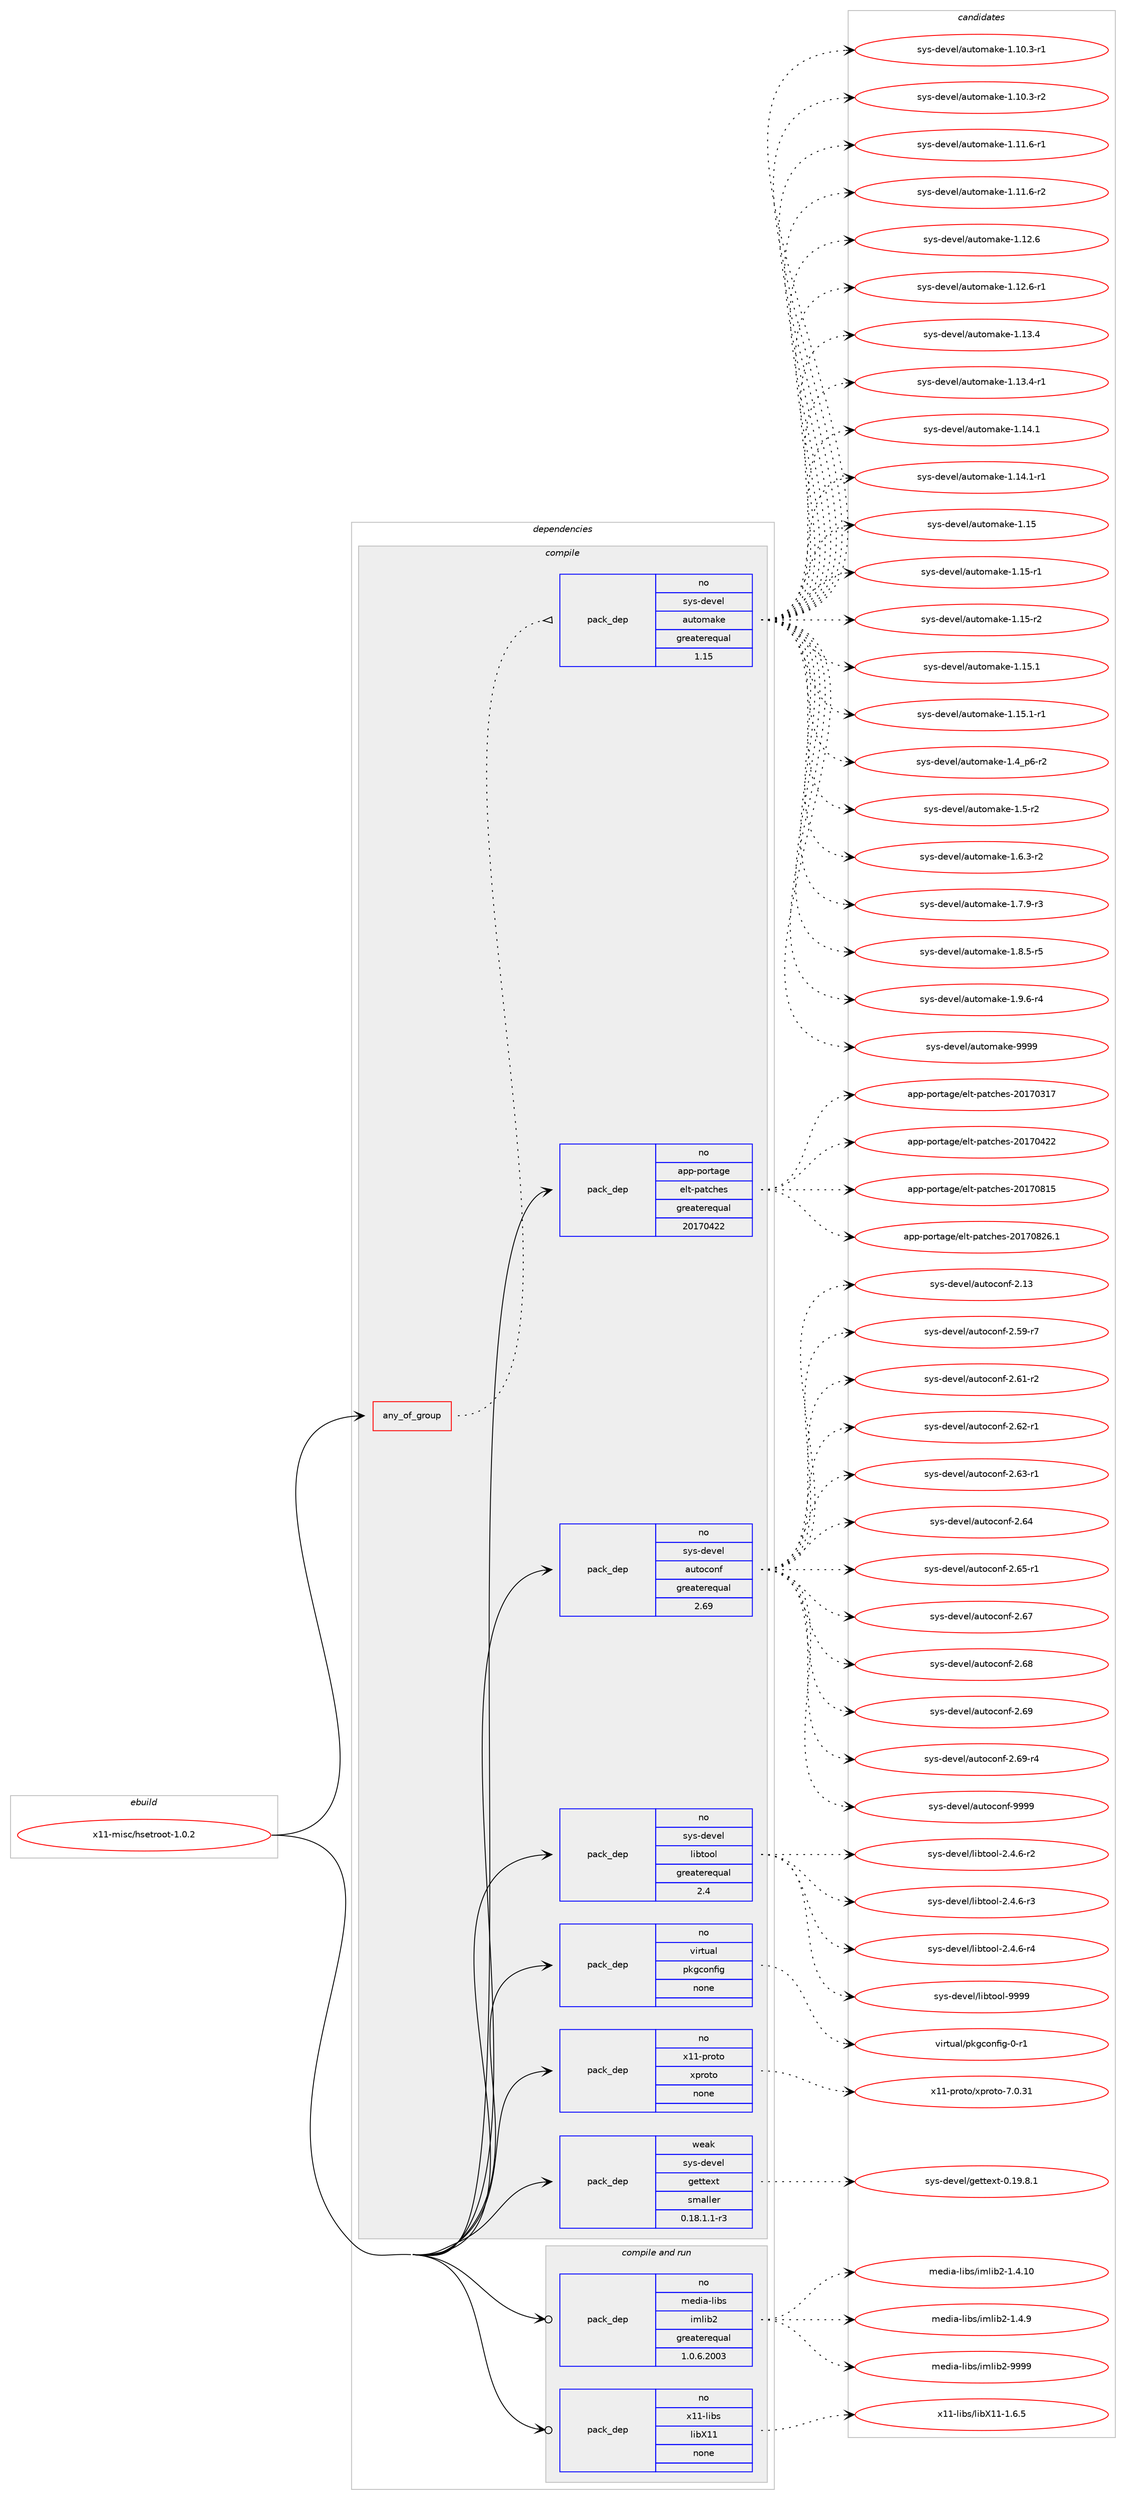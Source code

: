 digraph prolog {

# *************
# Graph options
# *************

newrank=true;
concentrate=true;
compound=true;
graph [rankdir=LR,fontname=Helvetica,fontsize=10,ranksep=1.5];#, ranksep=2.5, nodesep=0.2];
edge  [arrowhead=vee];
node  [fontname=Helvetica,fontsize=10];

# **********
# The ebuild
# **********

subgraph cluster_leftcol {
color=gray;
rank=same;
label=<<i>ebuild</i>>;
id [label="x11-misc/hsetroot-1.0.2", color=red, width=4, href="../x11-misc/hsetroot-1.0.2.svg"];
}

# ****************
# The dependencies
# ****************

subgraph cluster_midcol {
color=gray;
label=<<i>dependencies</i>>;
subgraph cluster_compile {
fillcolor="#eeeeee";
style=filled;
label=<<i>compile</i>>;
subgraph any9457 {
dependency522362 [label=<<TABLE BORDER="0" CELLBORDER="1" CELLSPACING="0" CELLPADDING="4"><TR><TD CELLPADDING="10">any_of_group</TD></TR></TABLE>>, shape=none, color=red];subgraph pack389472 {
dependency522363 [label=<<TABLE BORDER="0" CELLBORDER="1" CELLSPACING="0" CELLPADDING="4" WIDTH="220"><TR><TD ROWSPAN="6" CELLPADDING="30">pack_dep</TD></TR><TR><TD WIDTH="110">no</TD></TR><TR><TD>sys-devel</TD></TR><TR><TD>automake</TD></TR><TR><TD>greaterequal</TD></TR><TR><TD>1.15</TD></TR></TABLE>>, shape=none, color=blue];
}
dependency522362:e -> dependency522363:w [weight=20,style="dotted",arrowhead="oinv"];
}
id:e -> dependency522362:w [weight=20,style="solid",arrowhead="vee"];
subgraph pack389473 {
dependency522364 [label=<<TABLE BORDER="0" CELLBORDER="1" CELLSPACING="0" CELLPADDING="4" WIDTH="220"><TR><TD ROWSPAN="6" CELLPADDING="30">pack_dep</TD></TR><TR><TD WIDTH="110">no</TD></TR><TR><TD>app-portage</TD></TR><TR><TD>elt-patches</TD></TR><TR><TD>greaterequal</TD></TR><TR><TD>20170422</TD></TR></TABLE>>, shape=none, color=blue];
}
id:e -> dependency522364:w [weight=20,style="solid",arrowhead="vee"];
subgraph pack389474 {
dependency522365 [label=<<TABLE BORDER="0" CELLBORDER="1" CELLSPACING="0" CELLPADDING="4" WIDTH="220"><TR><TD ROWSPAN="6" CELLPADDING="30">pack_dep</TD></TR><TR><TD WIDTH="110">no</TD></TR><TR><TD>sys-devel</TD></TR><TR><TD>autoconf</TD></TR><TR><TD>greaterequal</TD></TR><TR><TD>2.69</TD></TR></TABLE>>, shape=none, color=blue];
}
id:e -> dependency522365:w [weight=20,style="solid",arrowhead="vee"];
subgraph pack389475 {
dependency522366 [label=<<TABLE BORDER="0" CELLBORDER="1" CELLSPACING="0" CELLPADDING="4" WIDTH="220"><TR><TD ROWSPAN="6" CELLPADDING="30">pack_dep</TD></TR><TR><TD WIDTH="110">no</TD></TR><TR><TD>sys-devel</TD></TR><TR><TD>libtool</TD></TR><TR><TD>greaterequal</TD></TR><TR><TD>2.4</TD></TR></TABLE>>, shape=none, color=blue];
}
id:e -> dependency522366:w [weight=20,style="solid",arrowhead="vee"];
subgraph pack389476 {
dependency522367 [label=<<TABLE BORDER="0" CELLBORDER="1" CELLSPACING="0" CELLPADDING="4" WIDTH="220"><TR><TD ROWSPAN="6" CELLPADDING="30">pack_dep</TD></TR><TR><TD WIDTH="110">no</TD></TR><TR><TD>virtual</TD></TR><TR><TD>pkgconfig</TD></TR><TR><TD>none</TD></TR><TR><TD></TD></TR></TABLE>>, shape=none, color=blue];
}
id:e -> dependency522367:w [weight=20,style="solid",arrowhead="vee"];
subgraph pack389477 {
dependency522368 [label=<<TABLE BORDER="0" CELLBORDER="1" CELLSPACING="0" CELLPADDING="4" WIDTH="220"><TR><TD ROWSPAN="6" CELLPADDING="30">pack_dep</TD></TR><TR><TD WIDTH="110">no</TD></TR><TR><TD>x11-proto</TD></TR><TR><TD>xproto</TD></TR><TR><TD>none</TD></TR><TR><TD></TD></TR></TABLE>>, shape=none, color=blue];
}
id:e -> dependency522368:w [weight=20,style="solid",arrowhead="vee"];
subgraph pack389478 {
dependency522369 [label=<<TABLE BORDER="0" CELLBORDER="1" CELLSPACING="0" CELLPADDING="4" WIDTH="220"><TR><TD ROWSPAN="6" CELLPADDING="30">pack_dep</TD></TR><TR><TD WIDTH="110">weak</TD></TR><TR><TD>sys-devel</TD></TR><TR><TD>gettext</TD></TR><TR><TD>smaller</TD></TR><TR><TD>0.18.1.1-r3</TD></TR></TABLE>>, shape=none, color=blue];
}
id:e -> dependency522369:w [weight=20,style="solid",arrowhead="vee"];
}
subgraph cluster_compileandrun {
fillcolor="#eeeeee";
style=filled;
label=<<i>compile and run</i>>;
subgraph pack389479 {
dependency522370 [label=<<TABLE BORDER="0" CELLBORDER="1" CELLSPACING="0" CELLPADDING="4" WIDTH="220"><TR><TD ROWSPAN="6" CELLPADDING="30">pack_dep</TD></TR><TR><TD WIDTH="110">no</TD></TR><TR><TD>media-libs</TD></TR><TR><TD>imlib2</TD></TR><TR><TD>greaterequal</TD></TR><TR><TD>1.0.6.2003</TD></TR></TABLE>>, shape=none, color=blue];
}
id:e -> dependency522370:w [weight=20,style="solid",arrowhead="odotvee"];
subgraph pack389480 {
dependency522371 [label=<<TABLE BORDER="0" CELLBORDER="1" CELLSPACING="0" CELLPADDING="4" WIDTH="220"><TR><TD ROWSPAN="6" CELLPADDING="30">pack_dep</TD></TR><TR><TD WIDTH="110">no</TD></TR><TR><TD>x11-libs</TD></TR><TR><TD>libX11</TD></TR><TR><TD>none</TD></TR><TR><TD></TD></TR></TABLE>>, shape=none, color=blue];
}
id:e -> dependency522371:w [weight=20,style="solid",arrowhead="odotvee"];
}
subgraph cluster_run {
fillcolor="#eeeeee";
style=filled;
label=<<i>run</i>>;
}
}

# **************
# The candidates
# **************

subgraph cluster_choices {
rank=same;
color=gray;
label=<<i>candidates</i>>;

subgraph choice389472 {
color=black;
nodesep=1;
choice11512111545100101118101108479711711611110997107101454946494846514511449 [label="sys-devel/automake-1.10.3-r1", color=red, width=4,href="../sys-devel/automake-1.10.3-r1.svg"];
choice11512111545100101118101108479711711611110997107101454946494846514511450 [label="sys-devel/automake-1.10.3-r2", color=red, width=4,href="../sys-devel/automake-1.10.3-r2.svg"];
choice11512111545100101118101108479711711611110997107101454946494946544511449 [label="sys-devel/automake-1.11.6-r1", color=red, width=4,href="../sys-devel/automake-1.11.6-r1.svg"];
choice11512111545100101118101108479711711611110997107101454946494946544511450 [label="sys-devel/automake-1.11.6-r2", color=red, width=4,href="../sys-devel/automake-1.11.6-r2.svg"];
choice1151211154510010111810110847971171161111099710710145494649504654 [label="sys-devel/automake-1.12.6", color=red, width=4,href="../sys-devel/automake-1.12.6.svg"];
choice11512111545100101118101108479711711611110997107101454946495046544511449 [label="sys-devel/automake-1.12.6-r1", color=red, width=4,href="../sys-devel/automake-1.12.6-r1.svg"];
choice1151211154510010111810110847971171161111099710710145494649514652 [label="sys-devel/automake-1.13.4", color=red, width=4,href="../sys-devel/automake-1.13.4.svg"];
choice11512111545100101118101108479711711611110997107101454946495146524511449 [label="sys-devel/automake-1.13.4-r1", color=red, width=4,href="../sys-devel/automake-1.13.4-r1.svg"];
choice1151211154510010111810110847971171161111099710710145494649524649 [label="sys-devel/automake-1.14.1", color=red, width=4,href="../sys-devel/automake-1.14.1.svg"];
choice11512111545100101118101108479711711611110997107101454946495246494511449 [label="sys-devel/automake-1.14.1-r1", color=red, width=4,href="../sys-devel/automake-1.14.1-r1.svg"];
choice115121115451001011181011084797117116111109971071014549464953 [label="sys-devel/automake-1.15", color=red, width=4,href="../sys-devel/automake-1.15.svg"];
choice1151211154510010111810110847971171161111099710710145494649534511449 [label="sys-devel/automake-1.15-r1", color=red, width=4,href="../sys-devel/automake-1.15-r1.svg"];
choice1151211154510010111810110847971171161111099710710145494649534511450 [label="sys-devel/automake-1.15-r2", color=red, width=4,href="../sys-devel/automake-1.15-r2.svg"];
choice1151211154510010111810110847971171161111099710710145494649534649 [label="sys-devel/automake-1.15.1", color=red, width=4,href="../sys-devel/automake-1.15.1.svg"];
choice11512111545100101118101108479711711611110997107101454946495346494511449 [label="sys-devel/automake-1.15.1-r1", color=red, width=4,href="../sys-devel/automake-1.15.1-r1.svg"];
choice115121115451001011181011084797117116111109971071014549465295112544511450 [label="sys-devel/automake-1.4_p6-r2", color=red, width=4,href="../sys-devel/automake-1.4_p6-r2.svg"];
choice11512111545100101118101108479711711611110997107101454946534511450 [label="sys-devel/automake-1.5-r2", color=red, width=4,href="../sys-devel/automake-1.5-r2.svg"];
choice115121115451001011181011084797117116111109971071014549465446514511450 [label="sys-devel/automake-1.6.3-r2", color=red, width=4,href="../sys-devel/automake-1.6.3-r2.svg"];
choice115121115451001011181011084797117116111109971071014549465546574511451 [label="sys-devel/automake-1.7.9-r3", color=red, width=4,href="../sys-devel/automake-1.7.9-r3.svg"];
choice115121115451001011181011084797117116111109971071014549465646534511453 [label="sys-devel/automake-1.8.5-r5", color=red, width=4,href="../sys-devel/automake-1.8.5-r5.svg"];
choice115121115451001011181011084797117116111109971071014549465746544511452 [label="sys-devel/automake-1.9.6-r4", color=red, width=4,href="../sys-devel/automake-1.9.6-r4.svg"];
choice115121115451001011181011084797117116111109971071014557575757 [label="sys-devel/automake-9999", color=red, width=4,href="../sys-devel/automake-9999.svg"];
dependency522363:e -> choice11512111545100101118101108479711711611110997107101454946494846514511449:w [style=dotted,weight="100"];
dependency522363:e -> choice11512111545100101118101108479711711611110997107101454946494846514511450:w [style=dotted,weight="100"];
dependency522363:e -> choice11512111545100101118101108479711711611110997107101454946494946544511449:w [style=dotted,weight="100"];
dependency522363:e -> choice11512111545100101118101108479711711611110997107101454946494946544511450:w [style=dotted,weight="100"];
dependency522363:e -> choice1151211154510010111810110847971171161111099710710145494649504654:w [style=dotted,weight="100"];
dependency522363:e -> choice11512111545100101118101108479711711611110997107101454946495046544511449:w [style=dotted,weight="100"];
dependency522363:e -> choice1151211154510010111810110847971171161111099710710145494649514652:w [style=dotted,weight="100"];
dependency522363:e -> choice11512111545100101118101108479711711611110997107101454946495146524511449:w [style=dotted,weight="100"];
dependency522363:e -> choice1151211154510010111810110847971171161111099710710145494649524649:w [style=dotted,weight="100"];
dependency522363:e -> choice11512111545100101118101108479711711611110997107101454946495246494511449:w [style=dotted,weight="100"];
dependency522363:e -> choice115121115451001011181011084797117116111109971071014549464953:w [style=dotted,weight="100"];
dependency522363:e -> choice1151211154510010111810110847971171161111099710710145494649534511449:w [style=dotted,weight="100"];
dependency522363:e -> choice1151211154510010111810110847971171161111099710710145494649534511450:w [style=dotted,weight="100"];
dependency522363:e -> choice1151211154510010111810110847971171161111099710710145494649534649:w [style=dotted,weight="100"];
dependency522363:e -> choice11512111545100101118101108479711711611110997107101454946495346494511449:w [style=dotted,weight="100"];
dependency522363:e -> choice115121115451001011181011084797117116111109971071014549465295112544511450:w [style=dotted,weight="100"];
dependency522363:e -> choice11512111545100101118101108479711711611110997107101454946534511450:w [style=dotted,weight="100"];
dependency522363:e -> choice115121115451001011181011084797117116111109971071014549465446514511450:w [style=dotted,weight="100"];
dependency522363:e -> choice115121115451001011181011084797117116111109971071014549465546574511451:w [style=dotted,weight="100"];
dependency522363:e -> choice115121115451001011181011084797117116111109971071014549465646534511453:w [style=dotted,weight="100"];
dependency522363:e -> choice115121115451001011181011084797117116111109971071014549465746544511452:w [style=dotted,weight="100"];
dependency522363:e -> choice115121115451001011181011084797117116111109971071014557575757:w [style=dotted,weight="100"];
}
subgraph choice389473 {
color=black;
nodesep=1;
choice97112112451121111141169710310147101108116451129711699104101115455048495548514955 [label="app-portage/elt-patches-20170317", color=red, width=4,href="../app-portage/elt-patches-20170317.svg"];
choice97112112451121111141169710310147101108116451129711699104101115455048495548525050 [label="app-portage/elt-patches-20170422", color=red, width=4,href="../app-portage/elt-patches-20170422.svg"];
choice97112112451121111141169710310147101108116451129711699104101115455048495548564953 [label="app-portage/elt-patches-20170815", color=red, width=4,href="../app-portage/elt-patches-20170815.svg"];
choice971121124511211111411697103101471011081164511297116991041011154550484955485650544649 [label="app-portage/elt-patches-20170826.1", color=red, width=4,href="../app-portage/elt-patches-20170826.1.svg"];
dependency522364:e -> choice97112112451121111141169710310147101108116451129711699104101115455048495548514955:w [style=dotted,weight="100"];
dependency522364:e -> choice97112112451121111141169710310147101108116451129711699104101115455048495548525050:w [style=dotted,weight="100"];
dependency522364:e -> choice97112112451121111141169710310147101108116451129711699104101115455048495548564953:w [style=dotted,weight="100"];
dependency522364:e -> choice971121124511211111411697103101471011081164511297116991041011154550484955485650544649:w [style=dotted,weight="100"];
}
subgraph choice389474 {
color=black;
nodesep=1;
choice115121115451001011181011084797117116111991111101024550464951 [label="sys-devel/autoconf-2.13", color=red, width=4,href="../sys-devel/autoconf-2.13.svg"];
choice1151211154510010111810110847971171161119911111010245504653574511455 [label="sys-devel/autoconf-2.59-r7", color=red, width=4,href="../sys-devel/autoconf-2.59-r7.svg"];
choice1151211154510010111810110847971171161119911111010245504654494511450 [label="sys-devel/autoconf-2.61-r2", color=red, width=4,href="../sys-devel/autoconf-2.61-r2.svg"];
choice1151211154510010111810110847971171161119911111010245504654504511449 [label="sys-devel/autoconf-2.62-r1", color=red, width=4,href="../sys-devel/autoconf-2.62-r1.svg"];
choice1151211154510010111810110847971171161119911111010245504654514511449 [label="sys-devel/autoconf-2.63-r1", color=red, width=4,href="../sys-devel/autoconf-2.63-r1.svg"];
choice115121115451001011181011084797117116111991111101024550465452 [label="sys-devel/autoconf-2.64", color=red, width=4,href="../sys-devel/autoconf-2.64.svg"];
choice1151211154510010111810110847971171161119911111010245504654534511449 [label="sys-devel/autoconf-2.65-r1", color=red, width=4,href="../sys-devel/autoconf-2.65-r1.svg"];
choice115121115451001011181011084797117116111991111101024550465455 [label="sys-devel/autoconf-2.67", color=red, width=4,href="../sys-devel/autoconf-2.67.svg"];
choice115121115451001011181011084797117116111991111101024550465456 [label="sys-devel/autoconf-2.68", color=red, width=4,href="../sys-devel/autoconf-2.68.svg"];
choice115121115451001011181011084797117116111991111101024550465457 [label="sys-devel/autoconf-2.69", color=red, width=4,href="../sys-devel/autoconf-2.69.svg"];
choice1151211154510010111810110847971171161119911111010245504654574511452 [label="sys-devel/autoconf-2.69-r4", color=red, width=4,href="../sys-devel/autoconf-2.69-r4.svg"];
choice115121115451001011181011084797117116111991111101024557575757 [label="sys-devel/autoconf-9999", color=red, width=4,href="../sys-devel/autoconf-9999.svg"];
dependency522365:e -> choice115121115451001011181011084797117116111991111101024550464951:w [style=dotted,weight="100"];
dependency522365:e -> choice1151211154510010111810110847971171161119911111010245504653574511455:w [style=dotted,weight="100"];
dependency522365:e -> choice1151211154510010111810110847971171161119911111010245504654494511450:w [style=dotted,weight="100"];
dependency522365:e -> choice1151211154510010111810110847971171161119911111010245504654504511449:w [style=dotted,weight="100"];
dependency522365:e -> choice1151211154510010111810110847971171161119911111010245504654514511449:w [style=dotted,weight="100"];
dependency522365:e -> choice115121115451001011181011084797117116111991111101024550465452:w [style=dotted,weight="100"];
dependency522365:e -> choice1151211154510010111810110847971171161119911111010245504654534511449:w [style=dotted,weight="100"];
dependency522365:e -> choice115121115451001011181011084797117116111991111101024550465455:w [style=dotted,weight="100"];
dependency522365:e -> choice115121115451001011181011084797117116111991111101024550465456:w [style=dotted,weight="100"];
dependency522365:e -> choice115121115451001011181011084797117116111991111101024550465457:w [style=dotted,weight="100"];
dependency522365:e -> choice1151211154510010111810110847971171161119911111010245504654574511452:w [style=dotted,weight="100"];
dependency522365:e -> choice115121115451001011181011084797117116111991111101024557575757:w [style=dotted,weight="100"];
}
subgraph choice389475 {
color=black;
nodesep=1;
choice1151211154510010111810110847108105981161111111084550465246544511450 [label="sys-devel/libtool-2.4.6-r2", color=red, width=4,href="../sys-devel/libtool-2.4.6-r2.svg"];
choice1151211154510010111810110847108105981161111111084550465246544511451 [label="sys-devel/libtool-2.4.6-r3", color=red, width=4,href="../sys-devel/libtool-2.4.6-r3.svg"];
choice1151211154510010111810110847108105981161111111084550465246544511452 [label="sys-devel/libtool-2.4.6-r4", color=red, width=4,href="../sys-devel/libtool-2.4.6-r4.svg"];
choice1151211154510010111810110847108105981161111111084557575757 [label="sys-devel/libtool-9999", color=red, width=4,href="../sys-devel/libtool-9999.svg"];
dependency522366:e -> choice1151211154510010111810110847108105981161111111084550465246544511450:w [style=dotted,weight="100"];
dependency522366:e -> choice1151211154510010111810110847108105981161111111084550465246544511451:w [style=dotted,weight="100"];
dependency522366:e -> choice1151211154510010111810110847108105981161111111084550465246544511452:w [style=dotted,weight="100"];
dependency522366:e -> choice1151211154510010111810110847108105981161111111084557575757:w [style=dotted,weight="100"];
}
subgraph choice389476 {
color=black;
nodesep=1;
choice11810511411611797108471121071039911111010210510345484511449 [label="virtual/pkgconfig-0-r1", color=red, width=4,href="../virtual/pkgconfig-0-r1.svg"];
dependency522367:e -> choice11810511411611797108471121071039911111010210510345484511449:w [style=dotted,weight="100"];
}
subgraph choice389477 {
color=black;
nodesep=1;
choice1204949451121141111161114712011211411111611145554648465149 [label="x11-proto/xproto-7.0.31", color=red, width=4,href="../x11-proto/xproto-7.0.31.svg"];
dependency522368:e -> choice1204949451121141111161114712011211411111611145554648465149:w [style=dotted,weight="100"];
}
subgraph choice389478 {
color=black;
nodesep=1;
choice1151211154510010111810110847103101116116101120116454846495746564649 [label="sys-devel/gettext-0.19.8.1", color=red, width=4,href="../sys-devel/gettext-0.19.8.1.svg"];
dependency522369:e -> choice1151211154510010111810110847103101116116101120116454846495746564649:w [style=dotted,weight="100"];
}
subgraph choice389479 {
color=black;
nodesep=1;
choice10910110010597451081059811547105109108105985045494652464948 [label="media-libs/imlib2-1.4.10", color=red, width=4,href="../media-libs/imlib2-1.4.10.svg"];
choice109101100105974510810598115471051091081059850454946524657 [label="media-libs/imlib2-1.4.9", color=red, width=4,href="../media-libs/imlib2-1.4.9.svg"];
choice1091011001059745108105981154710510910810598504557575757 [label="media-libs/imlib2-9999", color=red, width=4,href="../media-libs/imlib2-9999.svg"];
dependency522370:e -> choice10910110010597451081059811547105109108105985045494652464948:w [style=dotted,weight="100"];
dependency522370:e -> choice109101100105974510810598115471051091081059850454946524657:w [style=dotted,weight="100"];
dependency522370:e -> choice1091011001059745108105981154710510910810598504557575757:w [style=dotted,weight="100"];
}
subgraph choice389480 {
color=black;
nodesep=1;
choice120494945108105981154710810598884949454946544653 [label="x11-libs/libX11-1.6.5", color=red, width=4,href="../x11-libs/libX11-1.6.5.svg"];
dependency522371:e -> choice120494945108105981154710810598884949454946544653:w [style=dotted,weight="100"];
}
}

}

